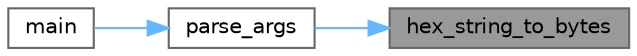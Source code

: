 digraph "hex_string_to_bytes"
{
 // LATEX_PDF_SIZE
  bgcolor="transparent";
  edge [fontname=Helvetica,fontsize=10,labelfontname=Helvetica,labelfontsize=10];
  node [fontname=Helvetica,fontsize=10,shape=box,height=0.2,width=0.4];
  rankdir="RL";
  Node1 [id="Node000001",label="hex_string_to_bytes",height=0.2,width=0.4,color="gray40", fillcolor="grey60", style="filled", fontcolor="black",tooltip="Converts a hexadecimal string to a uint8_t byte array."];
  Node1 -> Node2 [id="edge1_Node000001_Node000002",dir="back",color="steelblue1",style="solid",tooltip=" "];
  Node2 [id="Node000002",label="parse_args",height=0.2,width=0.4,color="grey40", fillcolor="white", style="filled",URL="$main__utils_8c.html#a22dac9dd0ca41ea8bc43e9d7041700d6",tooltip="Parses command-line arguments into a main_args_t structure."];
  Node2 -> Node3 [id="edge2_Node000002_Node000003",dir="back",color="steelblue1",style="solid",tooltip=" "];
  Node3 [id="Node000003",label="main",height=0.2,width=0.4,color="grey40", fillcolor="white", style="filled",URL="$main_8c.html#a0ddf1224851353fc92bfbff6f499fa97",tooltip=" "];
}
